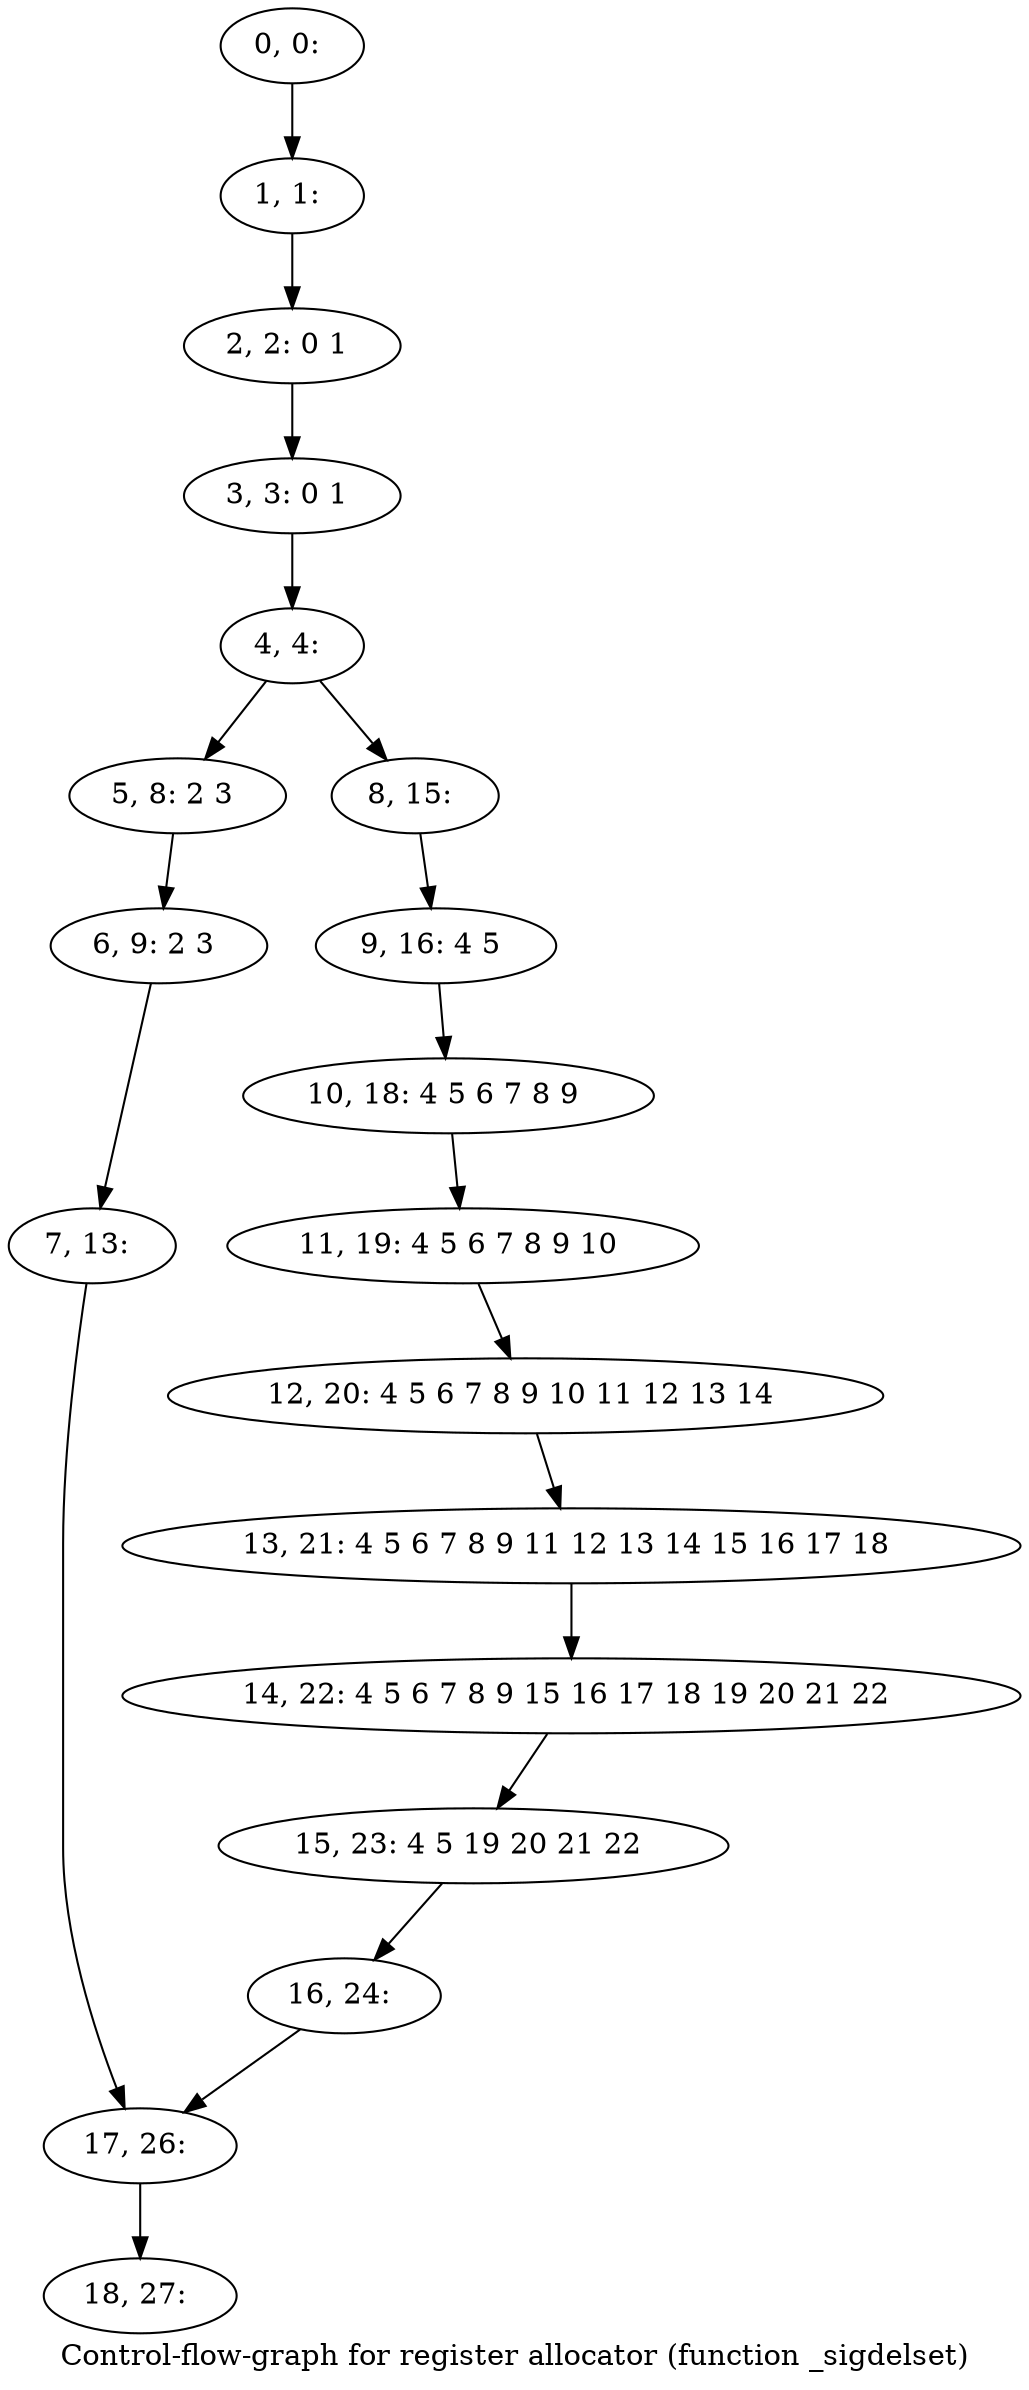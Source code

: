 digraph G {
graph [label="Control-flow-graph for register allocator (function _sigdelset)"]
0[label="0, 0: "];
1[label="1, 1: "];
2[label="2, 2: 0 1 "];
3[label="3, 3: 0 1 "];
4[label="4, 4: "];
5[label="5, 8: 2 3 "];
6[label="6, 9: 2 3 "];
7[label="7, 13: "];
8[label="8, 15: "];
9[label="9, 16: 4 5 "];
10[label="10, 18: 4 5 6 7 8 9 "];
11[label="11, 19: 4 5 6 7 8 9 10 "];
12[label="12, 20: 4 5 6 7 8 9 10 11 12 13 14 "];
13[label="13, 21: 4 5 6 7 8 9 11 12 13 14 15 16 17 18 "];
14[label="14, 22: 4 5 6 7 8 9 15 16 17 18 19 20 21 22 "];
15[label="15, 23: 4 5 19 20 21 22 "];
16[label="16, 24: "];
17[label="17, 26: "];
18[label="18, 27: "];
0->1 ;
1->2 ;
2->3 ;
3->4 ;
4->5 ;
4->8 ;
5->6 ;
6->7 ;
7->17 ;
8->9 ;
9->10 ;
10->11 ;
11->12 ;
12->13 ;
13->14 ;
14->15 ;
15->16 ;
16->17 ;
17->18 ;
}
